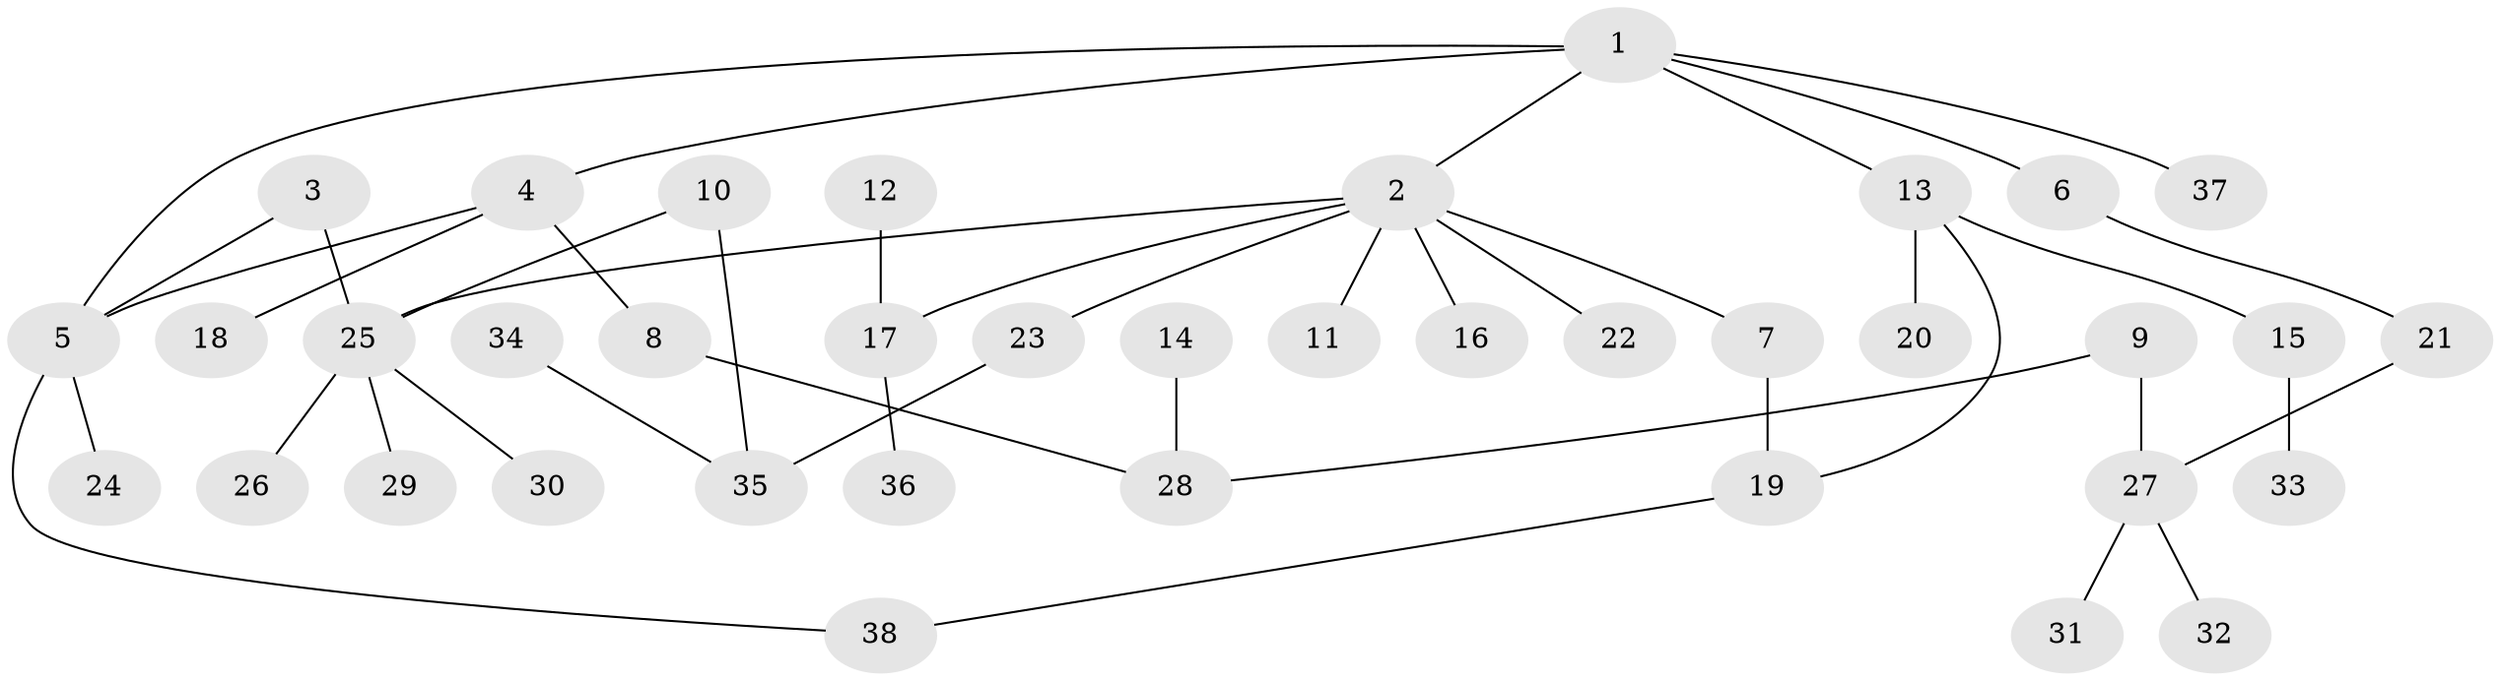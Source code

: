 // original degree distribution, {6: 0.05263157894736842, 3: 0.15789473684210525, 5: 0.013157894736842105, 2: 0.34210526315789475, 4: 0.05263157894736842, 1: 0.3815789473684211}
// Generated by graph-tools (version 1.1) at 2025/49/03/09/25 03:49:24]
// undirected, 38 vertices, 43 edges
graph export_dot {
graph [start="1"]
  node [color=gray90,style=filled];
  1;
  2;
  3;
  4;
  5;
  6;
  7;
  8;
  9;
  10;
  11;
  12;
  13;
  14;
  15;
  16;
  17;
  18;
  19;
  20;
  21;
  22;
  23;
  24;
  25;
  26;
  27;
  28;
  29;
  30;
  31;
  32;
  33;
  34;
  35;
  36;
  37;
  38;
  1 -- 2 [weight=1.0];
  1 -- 4 [weight=1.0];
  1 -- 5 [weight=1.0];
  1 -- 6 [weight=1.0];
  1 -- 13 [weight=1.0];
  1 -- 37 [weight=1.0];
  2 -- 7 [weight=1.0];
  2 -- 11 [weight=1.0];
  2 -- 16 [weight=1.0];
  2 -- 17 [weight=1.0];
  2 -- 22 [weight=1.0];
  2 -- 23 [weight=1.0];
  2 -- 25 [weight=1.0];
  3 -- 5 [weight=1.0];
  3 -- 25 [weight=1.0];
  4 -- 5 [weight=1.0];
  4 -- 8 [weight=1.0];
  4 -- 18 [weight=1.0];
  5 -- 24 [weight=1.0];
  5 -- 38 [weight=1.0];
  6 -- 21 [weight=1.0];
  7 -- 19 [weight=1.0];
  8 -- 28 [weight=1.0];
  9 -- 27 [weight=1.0];
  9 -- 28 [weight=1.0];
  10 -- 25 [weight=1.0];
  10 -- 35 [weight=1.0];
  12 -- 17 [weight=1.0];
  13 -- 15 [weight=1.0];
  13 -- 19 [weight=1.0];
  13 -- 20 [weight=1.0];
  14 -- 28 [weight=1.0];
  15 -- 33 [weight=1.0];
  17 -- 36 [weight=1.0];
  19 -- 38 [weight=1.0];
  21 -- 27 [weight=1.0];
  23 -- 35 [weight=1.0];
  25 -- 26 [weight=1.0];
  25 -- 29 [weight=1.0];
  25 -- 30 [weight=1.0];
  27 -- 31 [weight=1.0];
  27 -- 32 [weight=1.0];
  34 -- 35 [weight=1.0];
}

